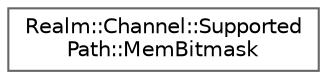 digraph "Graphical Class Hierarchy"
{
 // LATEX_PDF_SIZE
  bgcolor="transparent";
  edge [fontname=Helvetica,fontsize=10,labelfontname=Helvetica,labelfontsize=10];
  node [fontname=Helvetica,fontsize=10,shape=box,height=0.2,width=0.4];
  rankdir="LR";
  Node0 [id="Node000000",label="Realm::Channel::Supported\lPath::MemBitmask",height=0.2,width=0.4,color="grey40", fillcolor="white", style="filled",URL="$structRealm_1_1Channel_1_1SupportedPath_1_1MemBitmask.html",tooltip=" "];
}
